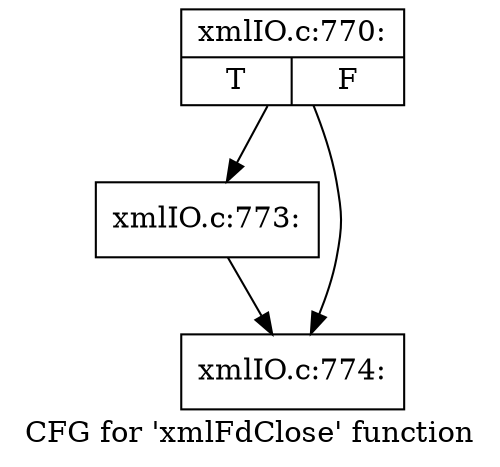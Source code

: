 digraph "CFG for 'xmlFdClose' function" {
	label="CFG for 'xmlFdClose' function";

	Node0x55ed348cb970 [shape=record,label="{xmlIO.c:770:|{<s0>T|<s1>F}}"];
	Node0x55ed348cb970 -> Node0x55ed348cfdd0;
	Node0x55ed348cb970 -> Node0x55ed348cfe20;
	Node0x55ed348cfdd0 [shape=record,label="{xmlIO.c:773:}"];
	Node0x55ed348cfdd0 -> Node0x55ed348cfe20;
	Node0x55ed348cfe20 [shape=record,label="{xmlIO.c:774:}"];
}
